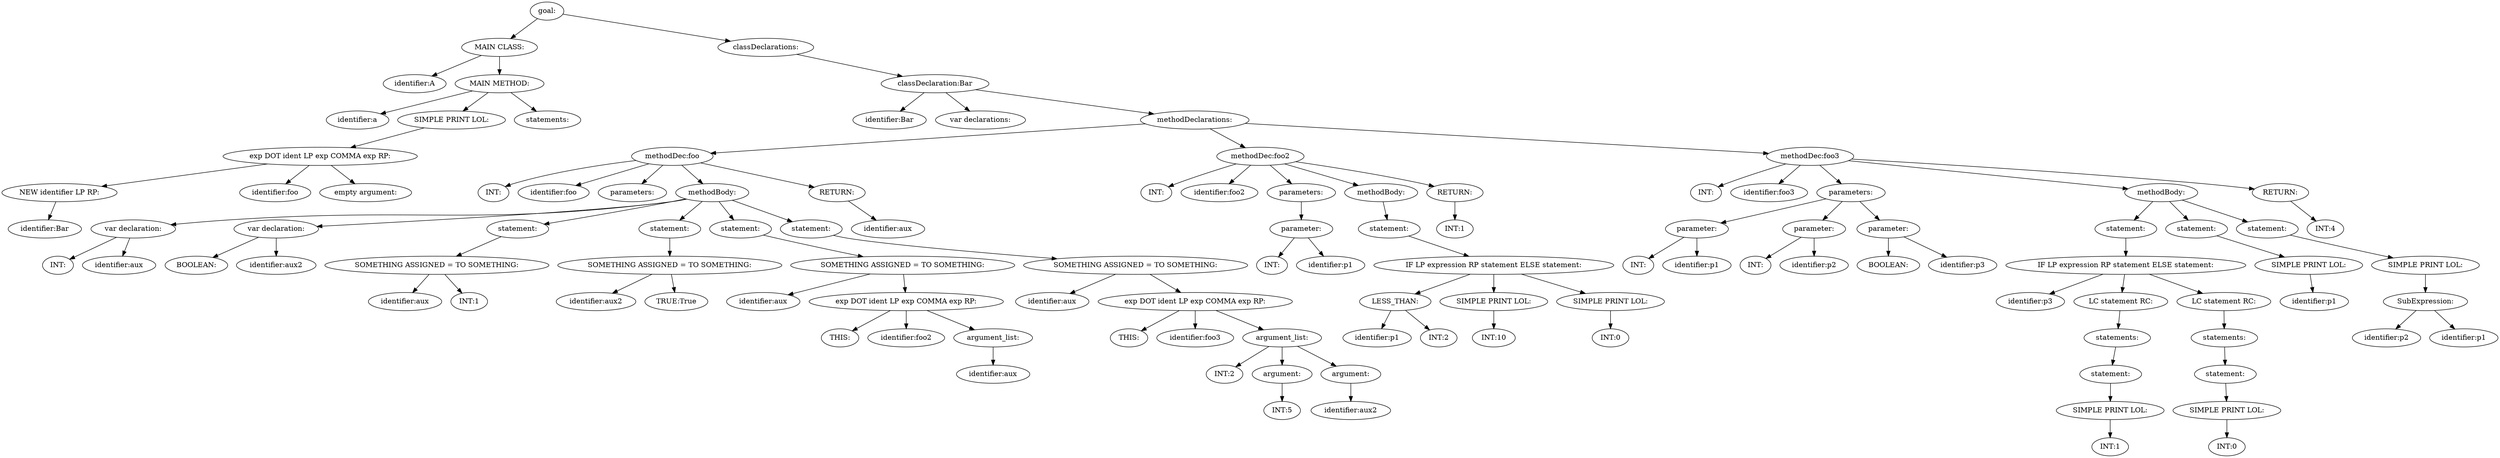digraph {
n0 [label="goal:"];
n1 [label="MAIN CLASS:"];
n2 [label="identifier:A"];
n1 -> n2
n3 [label="MAIN METHOD:"];
n4 [label="identifier:a"];
n3 -> n4
n5 [label="SIMPLE PRINT LOL:"];
n6 [label="exp DOT ident LP exp COMMA exp RP:"];
n7 [label="NEW identifier LP RP:"];
n8 [label="identifier:Bar"];
n7 -> n8
n6 -> n7
n9 [label="identifier:foo"];
n6 -> n9
n10 [label="empty argument:"];
n6 -> n10
n5 -> n6
n3 -> n5
n11 [label="statements:"];
n3 -> n11
n1 -> n3
n0 -> n1
n12 [label="classDeclarations:"];
n13 [label="classDeclaration:Bar"];
n14 [label="identifier:Bar"];
n13 -> n14
n15 [label="var declarations:"];
n13 -> n15
n16 [label="methodDeclarations:"];
n17 [label="methodDec:foo"];
n18 [label="INT:"];
n17 -> n18
n19 [label="identifier:foo"];
n17 -> n19
n20 [label="parameters:"];
n17 -> n20
n21 [label="methodBody:"];
n22 [label="var declaration:"];
n23 [label="INT:"];
n22 -> n23
n24 [label="identifier:aux"];
n22 -> n24
n21 -> n22
n25 [label="var declaration:"];
n26 [label="BOOLEAN:"];
n25 -> n26
n27 [label="identifier:aux2"];
n25 -> n27
n21 -> n25
n28 [label="statement:"];
n29 [label="SOMETHING ASSIGNED = TO SOMETHING:"];
n30 [label="identifier:aux"];
n29 -> n30
n31 [label="INT:1"];
n29 -> n31
n28 -> n29
n21 -> n28
n32 [label="statement:"];
n33 [label="SOMETHING ASSIGNED = TO SOMETHING:"];
n34 [label="identifier:aux2"];
n33 -> n34
n35 [label="TRUE:True"];
n33 -> n35
n32 -> n33
n21 -> n32
n36 [label="statement:"];
n37 [label="SOMETHING ASSIGNED = TO SOMETHING:"];
n38 [label="identifier:aux"];
n37 -> n38
n39 [label="exp DOT ident LP exp COMMA exp RP:"];
n40 [label="THIS:"];
n39 -> n40
n41 [label="identifier:foo2"];
n39 -> n41
n42 [label="argument_list:"];
n43 [label="identifier:aux"];
n42 -> n43
n39 -> n42
n37 -> n39
n36 -> n37
n21 -> n36
n44 [label="statement:"];
n45 [label="SOMETHING ASSIGNED = TO SOMETHING:"];
n46 [label="identifier:aux"];
n45 -> n46
n47 [label="exp DOT ident LP exp COMMA exp RP:"];
n48 [label="THIS:"];
n47 -> n48
n49 [label="identifier:foo3"];
n47 -> n49
n50 [label="argument_list:"];
n51 [label="INT:2"];
n50 -> n51
n52 [label="argument:"];
n53 [label="INT:5"];
n52 -> n53
n50 -> n52
n54 [label="argument:"];
n55 [label="identifier:aux2"];
n54 -> n55
n50 -> n54
n47 -> n50
n45 -> n47
n44 -> n45
n21 -> n44
n17 -> n21
n56 [label="RETURN:"];
n57 [label="identifier:aux"];
n56 -> n57
n17 -> n56
n16 -> n17
n58 [label="methodDec:foo2"];
n59 [label="INT:"];
n58 -> n59
n60 [label="identifier:foo2"];
n58 -> n60
n61 [label="parameters:"];
n62 [label="parameter:"];
n63 [label="INT:"];
n62 -> n63
n64 [label="identifier:p1"];
n62 -> n64
n61 -> n62
n58 -> n61
n65 [label="methodBody:"];
n66 [label="statement:"];
n67 [label="IF LP expression RP statement ELSE statement:"];
n68 [label="LESS_THAN:"];
n69 [label="identifier:p1"];
n68 -> n69
n70 [label="INT:2"];
n68 -> n70
n67 -> n68
n71 [label="SIMPLE PRINT LOL:"];
n72 [label="INT:10"];
n71 -> n72
n67 -> n71
n73 [label="SIMPLE PRINT LOL:"];
n74 [label="INT:0"];
n73 -> n74
n67 -> n73
n66 -> n67
n65 -> n66
n58 -> n65
n75 [label="RETURN:"];
n76 [label="INT:1"];
n75 -> n76
n58 -> n75
n16 -> n58
n77 [label="methodDec:foo3"];
n78 [label="INT:"];
n77 -> n78
n79 [label="identifier:foo3"];
n77 -> n79
n80 [label="parameters:"];
n81 [label="parameter:"];
n82 [label="INT:"];
n81 -> n82
n83 [label="identifier:p1"];
n81 -> n83
n80 -> n81
n84 [label="parameter:"];
n85 [label="INT:"];
n84 -> n85
n86 [label="identifier:p2"];
n84 -> n86
n80 -> n84
n87 [label="parameter:"];
n88 [label="BOOLEAN:"];
n87 -> n88
n89 [label="identifier:p3"];
n87 -> n89
n80 -> n87
n77 -> n80
n90 [label="methodBody:"];
n91 [label="statement:"];
n92 [label="IF LP expression RP statement ELSE statement:"];
n93 [label="identifier:p3"];
n92 -> n93
n94 [label="LC statement RC:"];
n95 [label="statements:"];
n96 [label="statement:"];
n97 [label="SIMPLE PRINT LOL:"];
n98 [label="INT:1"];
n97 -> n98
n96 -> n97
n95 -> n96
n94 -> n95
n92 -> n94
n99 [label="LC statement RC:"];
n100 [label="statements:"];
n101 [label="statement:"];
n102 [label="SIMPLE PRINT LOL:"];
n103 [label="INT:0"];
n102 -> n103
n101 -> n102
n100 -> n101
n99 -> n100
n92 -> n99
n91 -> n92
n90 -> n91
n104 [label="statement:"];
n105 [label="SIMPLE PRINT LOL:"];
n106 [label="identifier:p1"];
n105 -> n106
n104 -> n105
n90 -> n104
n107 [label="statement:"];
n108 [label="SIMPLE PRINT LOL:"];
n109 [label="SubExpression:"];
n110 [label="identifier:p2"];
n109 -> n110
n111 [label="identifier:p1"];
n109 -> n111
n108 -> n109
n107 -> n108
n90 -> n107
n77 -> n90
n112 [label="RETURN:"];
n113 [label="INT:4"];
n112 -> n113
n77 -> n112
n16 -> n77
n13 -> n16
n12 -> n13
n0 -> n12
}
